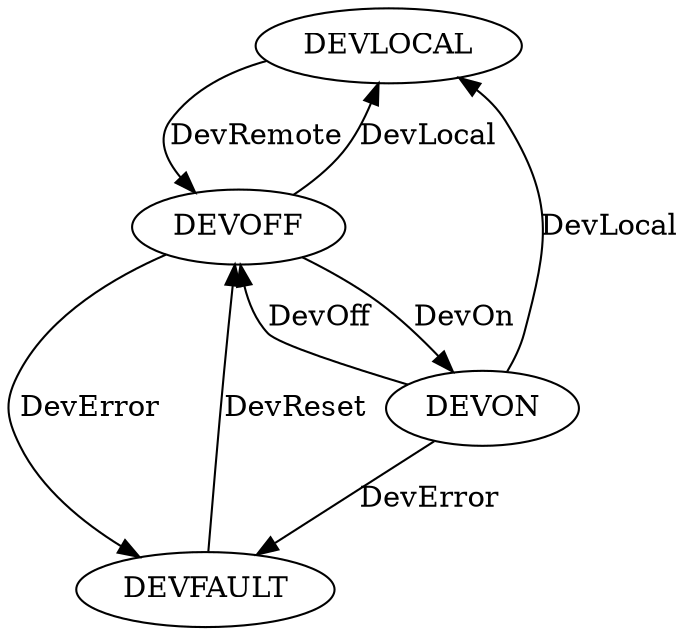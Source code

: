 digraph states {
	DEVLOCAL -> DEVOFF [label="DevRemote"];
	DEVOFF -> DEVON [label="DevOn"];
	DEVON -> DEVOFF [label="DevOff"];
	DEVOFF -> DEVLOCAL [label="DevLocal"];
	DEVON -> DEVLOCAL [label="DevLocal"];
	DEVON -> DEVFAULT [label="DevError"];
	DEVOFF -> DEVFAULT [label="DevError"];
	DEVFAULT -> DEVOFF [label="DevReset"];
}
